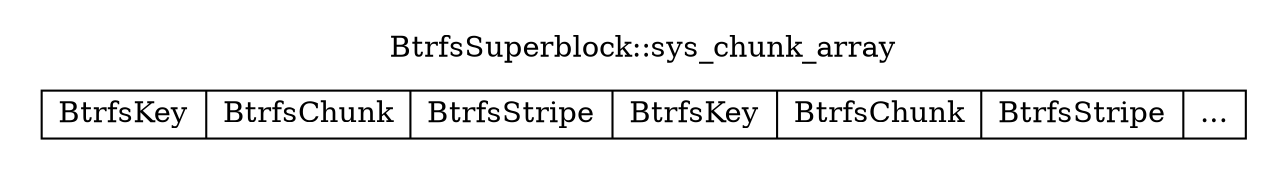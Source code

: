 // dot superblock_chunks.dot -o superblock_chunks.png -T png

digraph F {
  node [shape = record, height = .1];

  subgraph cluster_1 {
    n0 [label = "<f0> BtrfsKey | <f1> BtrfsChunk | <f2> BtrfsStripe | <f3> BtrfsKey | <f4> BtrfsChunk | <f5> BtrfsStripe | <f6> ..."];
    label = "BtrfsSuperblock::sys_chunk_array";
    pencolor = transparent;
  }
}
